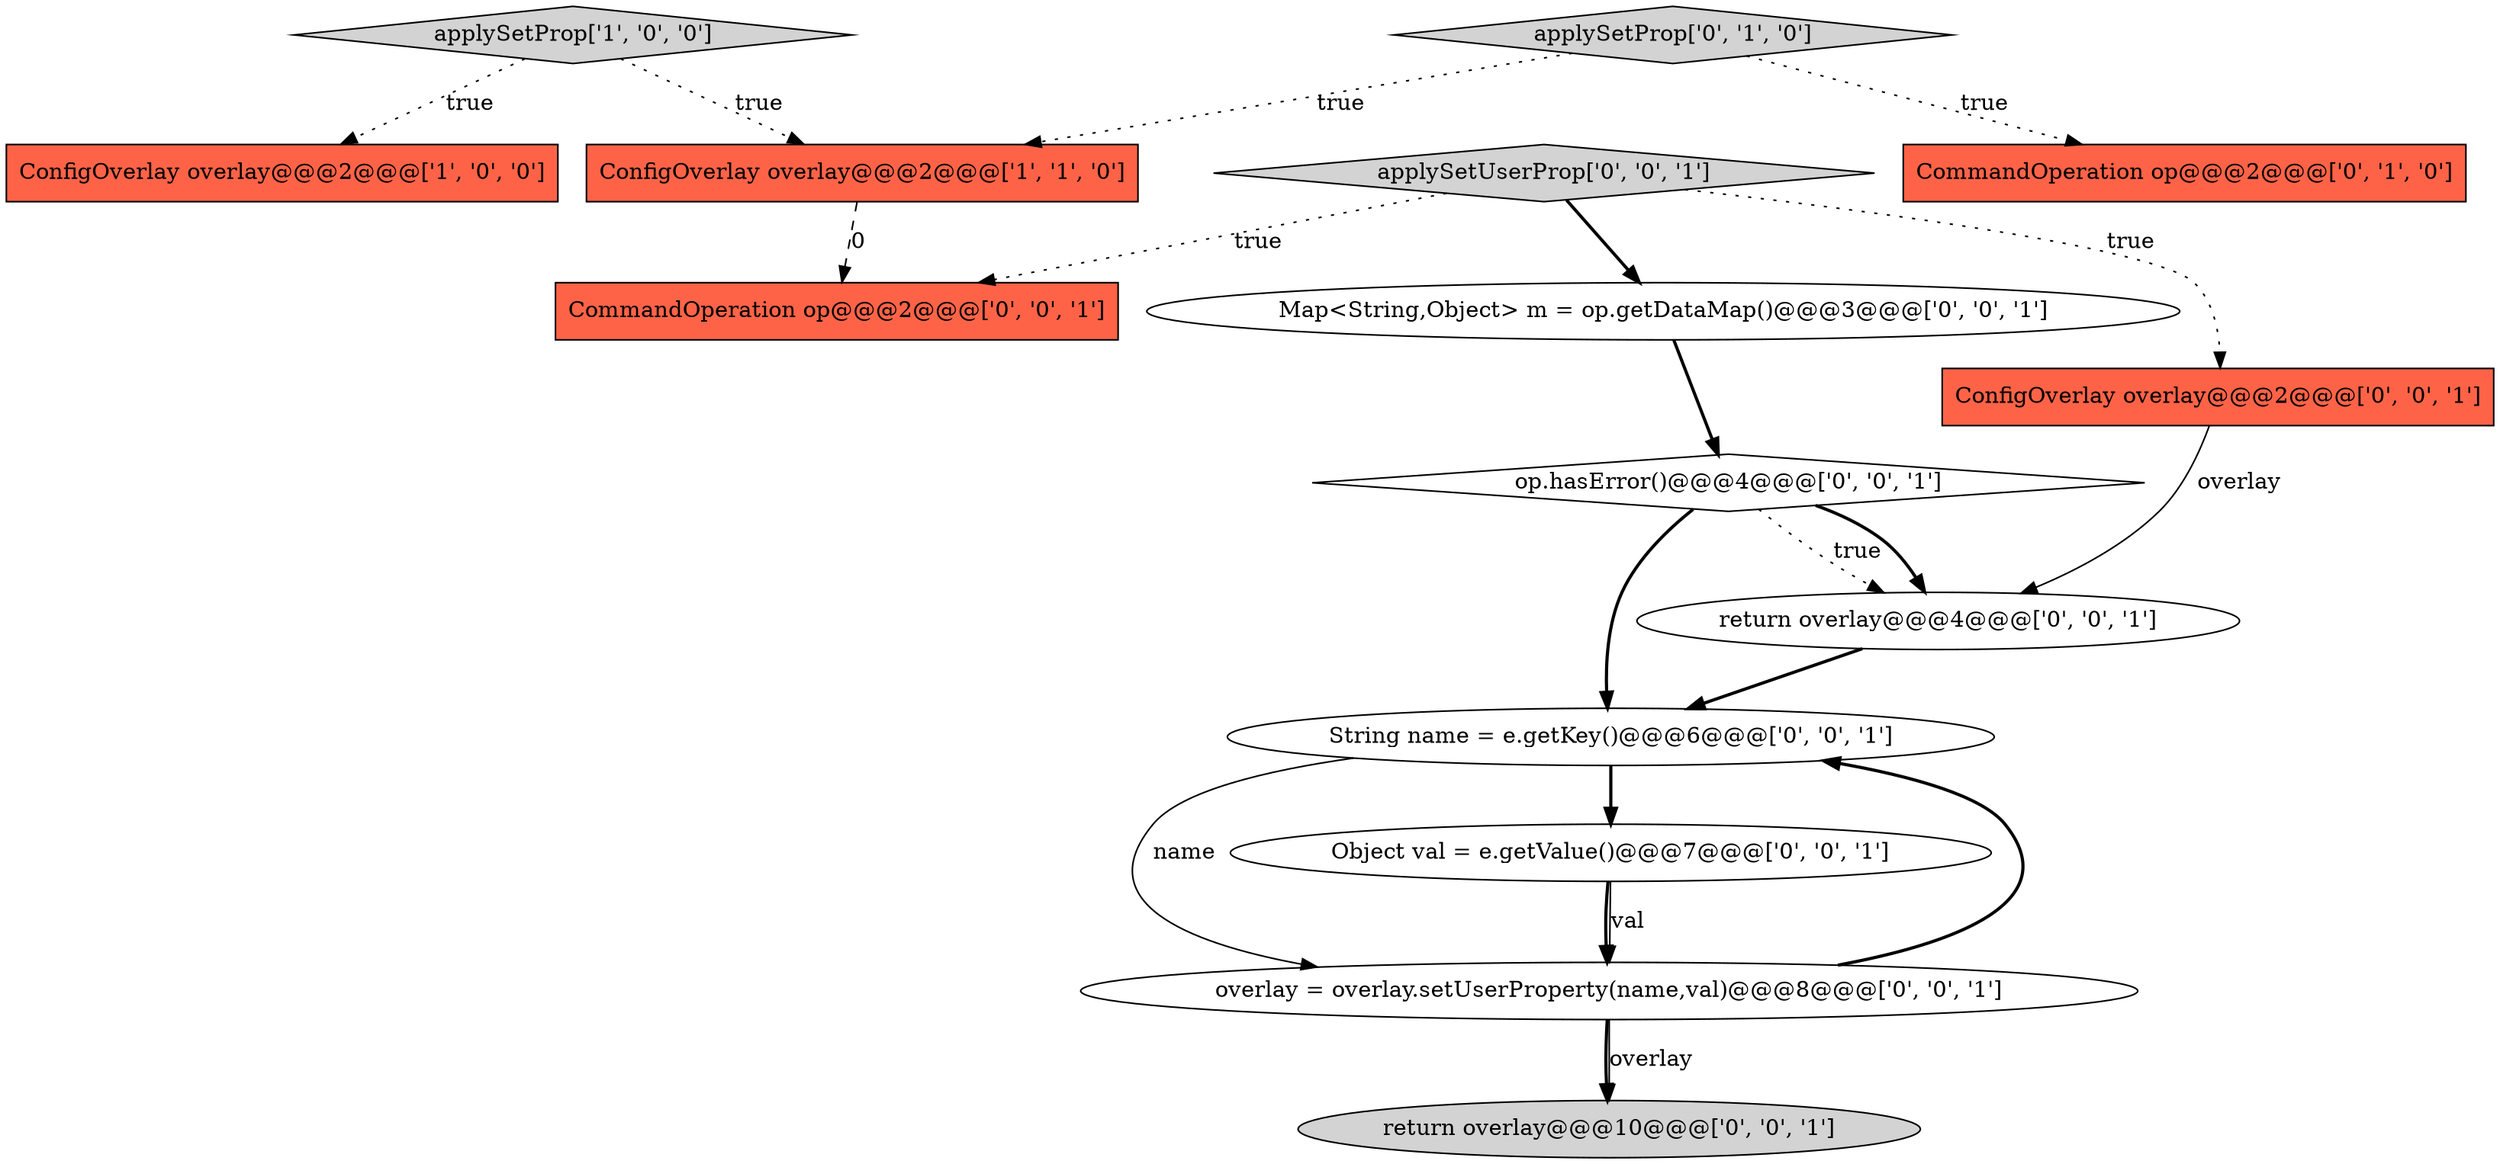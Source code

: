 digraph {
2 [style = filled, label = "applySetProp['1', '0', '0']", fillcolor = lightgray, shape = diamond image = "AAA0AAABBB1BBB"];
11 [style = filled, label = "String name = e.getKey()@@@6@@@['0', '0', '1']", fillcolor = white, shape = ellipse image = "AAA0AAABBB3BBB"];
0 [style = filled, label = "ConfigOverlay overlay@@@2@@@['1', '0', '0']", fillcolor = tomato, shape = box image = "AAA0AAABBB1BBB"];
12 [style = filled, label = "return overlay@@@10@@@['0', '0', '1']", fillcolor = lightgray, shape = ellipse image = "AAA0AAABBB3BBB"];
1 [style = filled, label = "ConfigOverlay overlay@@@2@@@['1', '1', '0']", fillcolor = tomato, shape = box image = "AAA0AAABBB1BBB"];
7 [style = filled, label = "overlay = overlay.setUserProperty(name,val)@@@8@@@['0', '0', '1']", fillcolor = white, shape = ellipse image = "AAA0AAABBB3BBB"];
3 [style = filled, label = "applySetProp['0', '1', '0']", fillcolor = lightgray, shape = diamond image = "AAA0AAABBB2BBB"];
8 [style = filled, label = "applySetUserProp['0', '0', '1']", fillcolor = lightgray, shape = diamond image = "AAA0AAABBB3BBB"];
10 [style = filled, label = "return overlay@@@4@@@['0', '0', '1']", fillcolor = white, shape = ellipse image = "AAA0AAABBB3BBB"];
14 [style = filled, label = "Object val = e.getValue()@@@7@@@['0', '0', '1']", fillcolor = white, shape = ellipse image = "AAA0AAABBB3BBB"];
4 [style = filled, label = "CommandOperation op@@@2@@@['0', '1', '0']", fillcolor = tomato, shape = box image = "AAA0AAABBB2BBB"];
13 [style = filled, label = "CommandOperation op@@@2@@@['0', '0', '1']", fillcolor = tomato, shape = box image = "AAA0AAABBB3BBB"];
6 [style = filled, label = "Map<String,Object> m = op.getDataMap()@@@3@@@['0', '0', '1']", fillcolor = white, shape = ellipse image = "AAA0AAABBB3BBB"];
5 [style = filled, label = "op.hasError()@@@4@@@['0', '0', '1']", fillcolor = white, shape = diamond image = "AAA0AAABBB3BBB"];
9 [style = filled, label = "ConfigOverlay overlay@@@2@@@['0', '0', '1']", fillcolor = tomato, shape = box image = "AAA0AAABBB3BBB"];
14->7 [style = bold, label=""];
5->10 [style = dotted, label="true"];
3->1 [style = dotted, label="true"];
10->11 [style = bold, label=""];
8->6 [style = bold, label=""];
11->7 [style = solid, label="name"];
7->11 [style = bold, label=""];
5->10 [style = bold, label=""];
11->14 [style = bold, label=""];
1->13 [style = dashed, label="0"];
2->1 [style = dotted, label="true"];
7->12 [style = bold, label=""];
3->4 [style = dotted, label="true"];
5->11 [style = bold, label=""];
6->5 [style = bold, label=""];
14->7 [style = solid, label="val"];
2->0 [style = dotted, label="true"];
7->12 [style = solid, label="overlay"];
9->10 [style = solid, label="overlay"];
8->13 [style = dotted, label="true"];
8->9 [style = dotted, label="true"];
}
